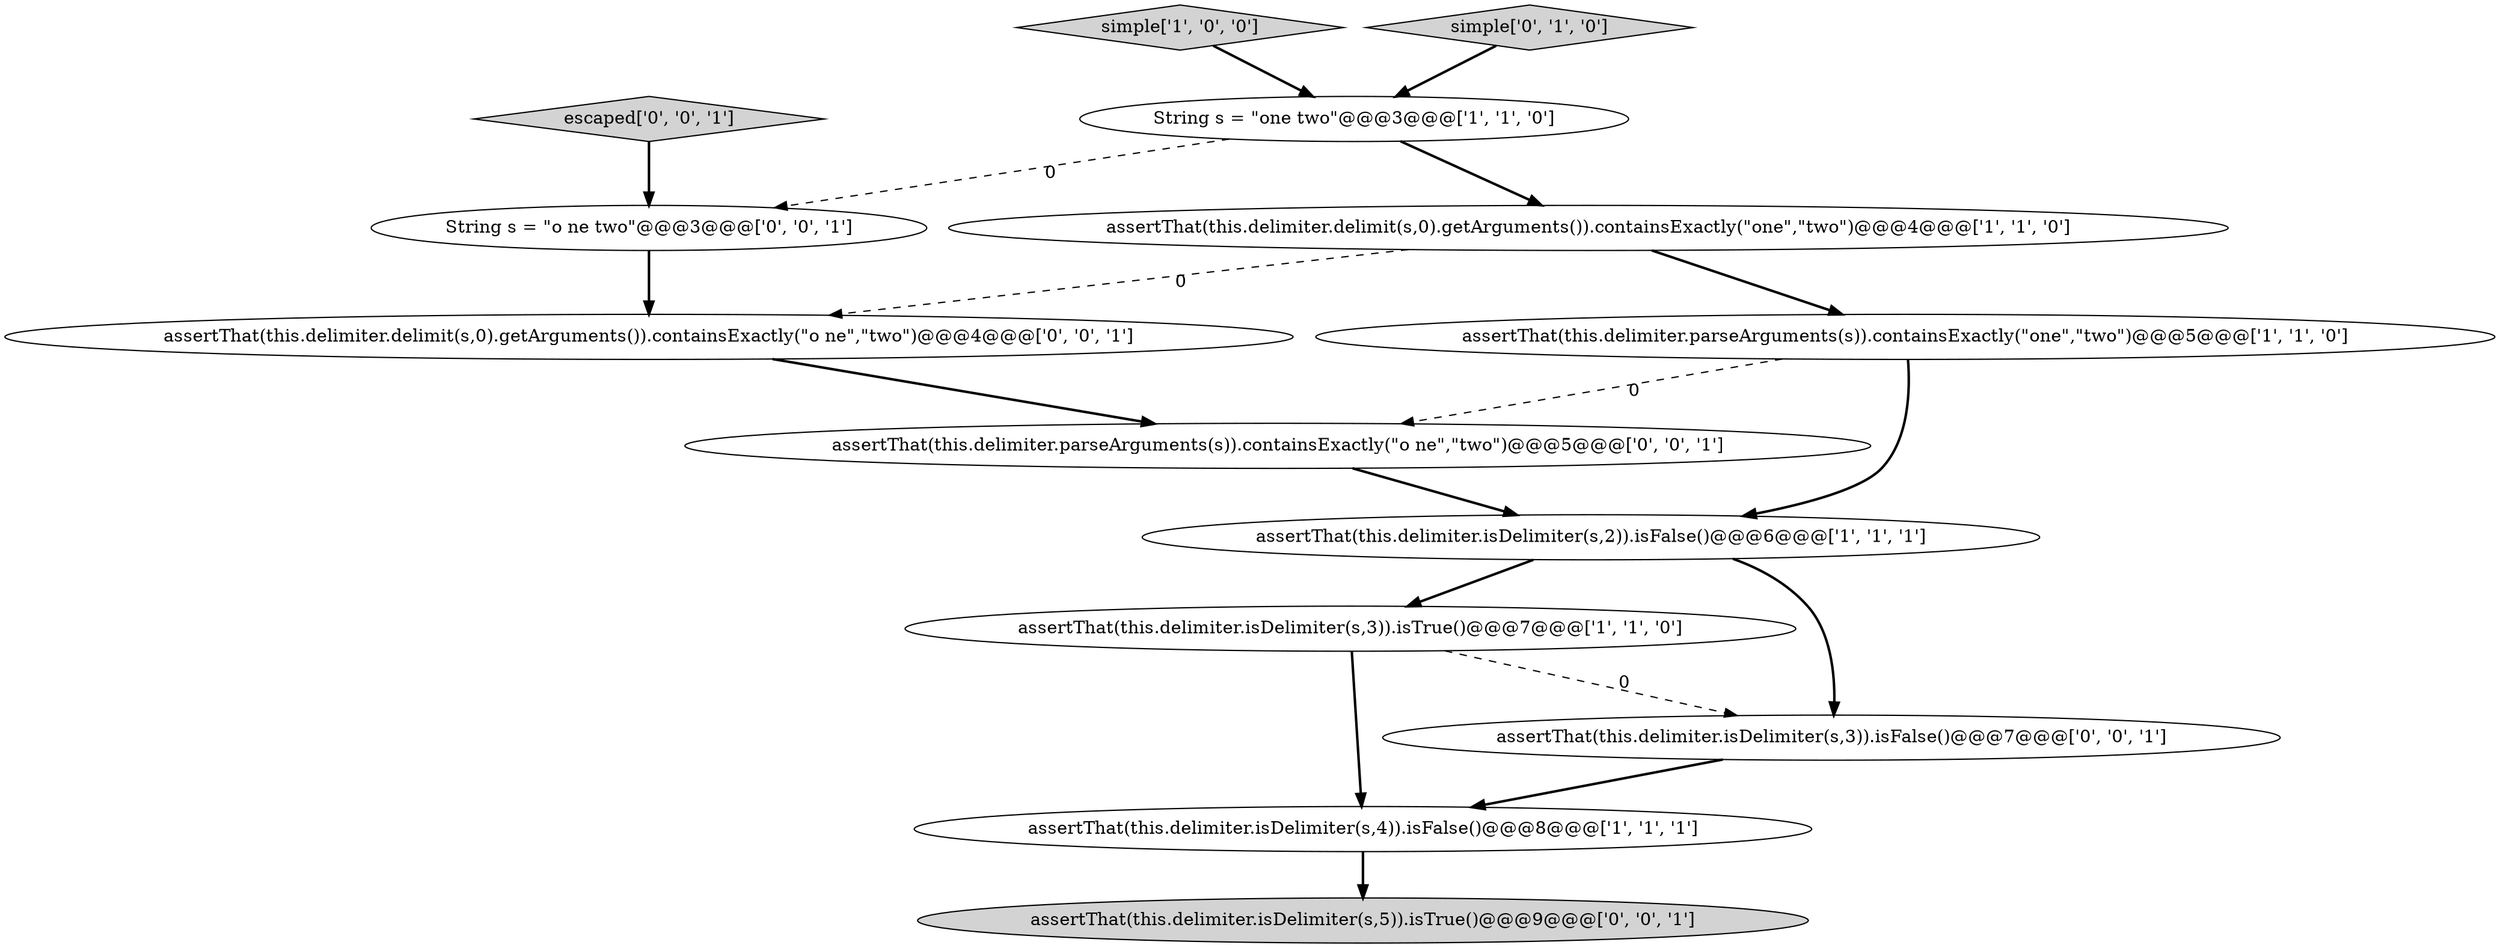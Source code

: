 digraph {
2 [style = filled, label = "assertThat(this.delimiter.delimit(s,0).getArguments()).containsExactly(\"one\",\"two\")@@@4@@@['1', '1', '0']", fillcolor = white, shape = ellipse image = "AAA0AAABBB1BBB"];
10 [style = filled, label = "assertThat(this.delimiter.parseArguments(s)).containsExactly(\"o ne\",\"two\")@@@5@@@['0', '0', '1']", fillcolor = white, shape = ellipse image = "AAA0AAABBB3BBB"];
11 [style = filled, label = "assertThat(this.delimiter.isDelimiter(s,5)).isTrue()@@@9@@@['0', '0', '1']", fillcolor = lightgray, shape = ellipse image = "AAA0AAABBB3BBB"];
6 [style = filled, label = "assertThat(this.delimiter.isDelimiter(s,3)).isTrue()@@@7@@@['1', '1', '0']", fillcolor = white, shape = ellipse image = "AAA0AAABBB1BBB"];
9 [style = filled, label = "assertThat(this.delimiter.delimit(s,0).getArguments()).containsExactly(\"o\ ne\",\"two\")@@@4@@@['0', '0', '1']", fillcolor = white, shape = ellipse image = "AAA0AAABBB3BBB"];
13 [style = filled, label = "String s = \"o\ ne two\"@@@3@@@['0', '0', '1']", fillcolor = white, shape = ellipse image = "AAA0AAABBB3BBB"];
12 [style = filled, label = "escaped['0', '0', '1']", fillcolor = lightgray, shape = diamond image = "AAA0AAABBB3BBB"];
5 [style = filled, label = "assertThat(this.delimiter.isDelimiter(s,2)).isFalse()@@@6@@@['1', '1', '1']", fillcolor = white, shape = ellipse image = "AAA0AAABBB1BBB"];
8 [style = filled, label = "assertThat(this.delimiter.isDelimiter(s,3)).isFalse()@@@7@@@['0', '0', '1']", fillcolor = white, shape = ellipse image = "AAA0AAABBB3BBB"];
3 [style = filled, label = "simple['1', '0', '0']", fillcolor = lightgray, shape = diamond image = "AAA0AAABBB1BBB"];
1 [style = filled, label = "assertThat(this.delimiter.parseArguments(s)).containsExactly(\"one\",\"two\")@@@5@@@['1', '1', '0']", fillcolor = white, shape = ellipse image = "AAA0AAABBB1BBB"];
0 [style = filled, label = "String s = \"one two\"@@@3@@@['1', '1', '0']", fillcolor = white, shape = ellipse image = "AAA0AAABBB1BBB"];
7 [style = filled, label = "simple['0', '1', '0']", fillcolor = lightgray, shape = diamond image = "AAA0AAABBB2BBB"];
4 [style = filled, label = "assertThat(this.delimiter.isDelimiter(s,4)).isFalse()@@@8@@@['1', '1', '1']", fillcolor = white, shape = ellipse image = "AAA0AAABBB1BBB"];
1->5 [style = bold, label=""];
12->13 [style = bold, label=""];
6->4 [style = bold, label=""];
5->8 [style = bold, label=""];
6->8 [style = dashed, label="0"];
7->0 [style = bold, label=""];
13->9 [style = bold, label=""];
8->4 [style = bold, label=""];
10->5 [style = bold, label=""];
5->6 [style = bold, label=""];
9->10 [style = bold, label=""];
4->11 [style = bold, label=""];
1->10 [style = dashed, label="0"];
2->9 [style = dashed, label="0"];
2->1 [style = bold, label=""];
0->13 [style = dashed, label="0"];
3->0 [style = bold, label=""];
0->2 [style = bold, label=""];
}
